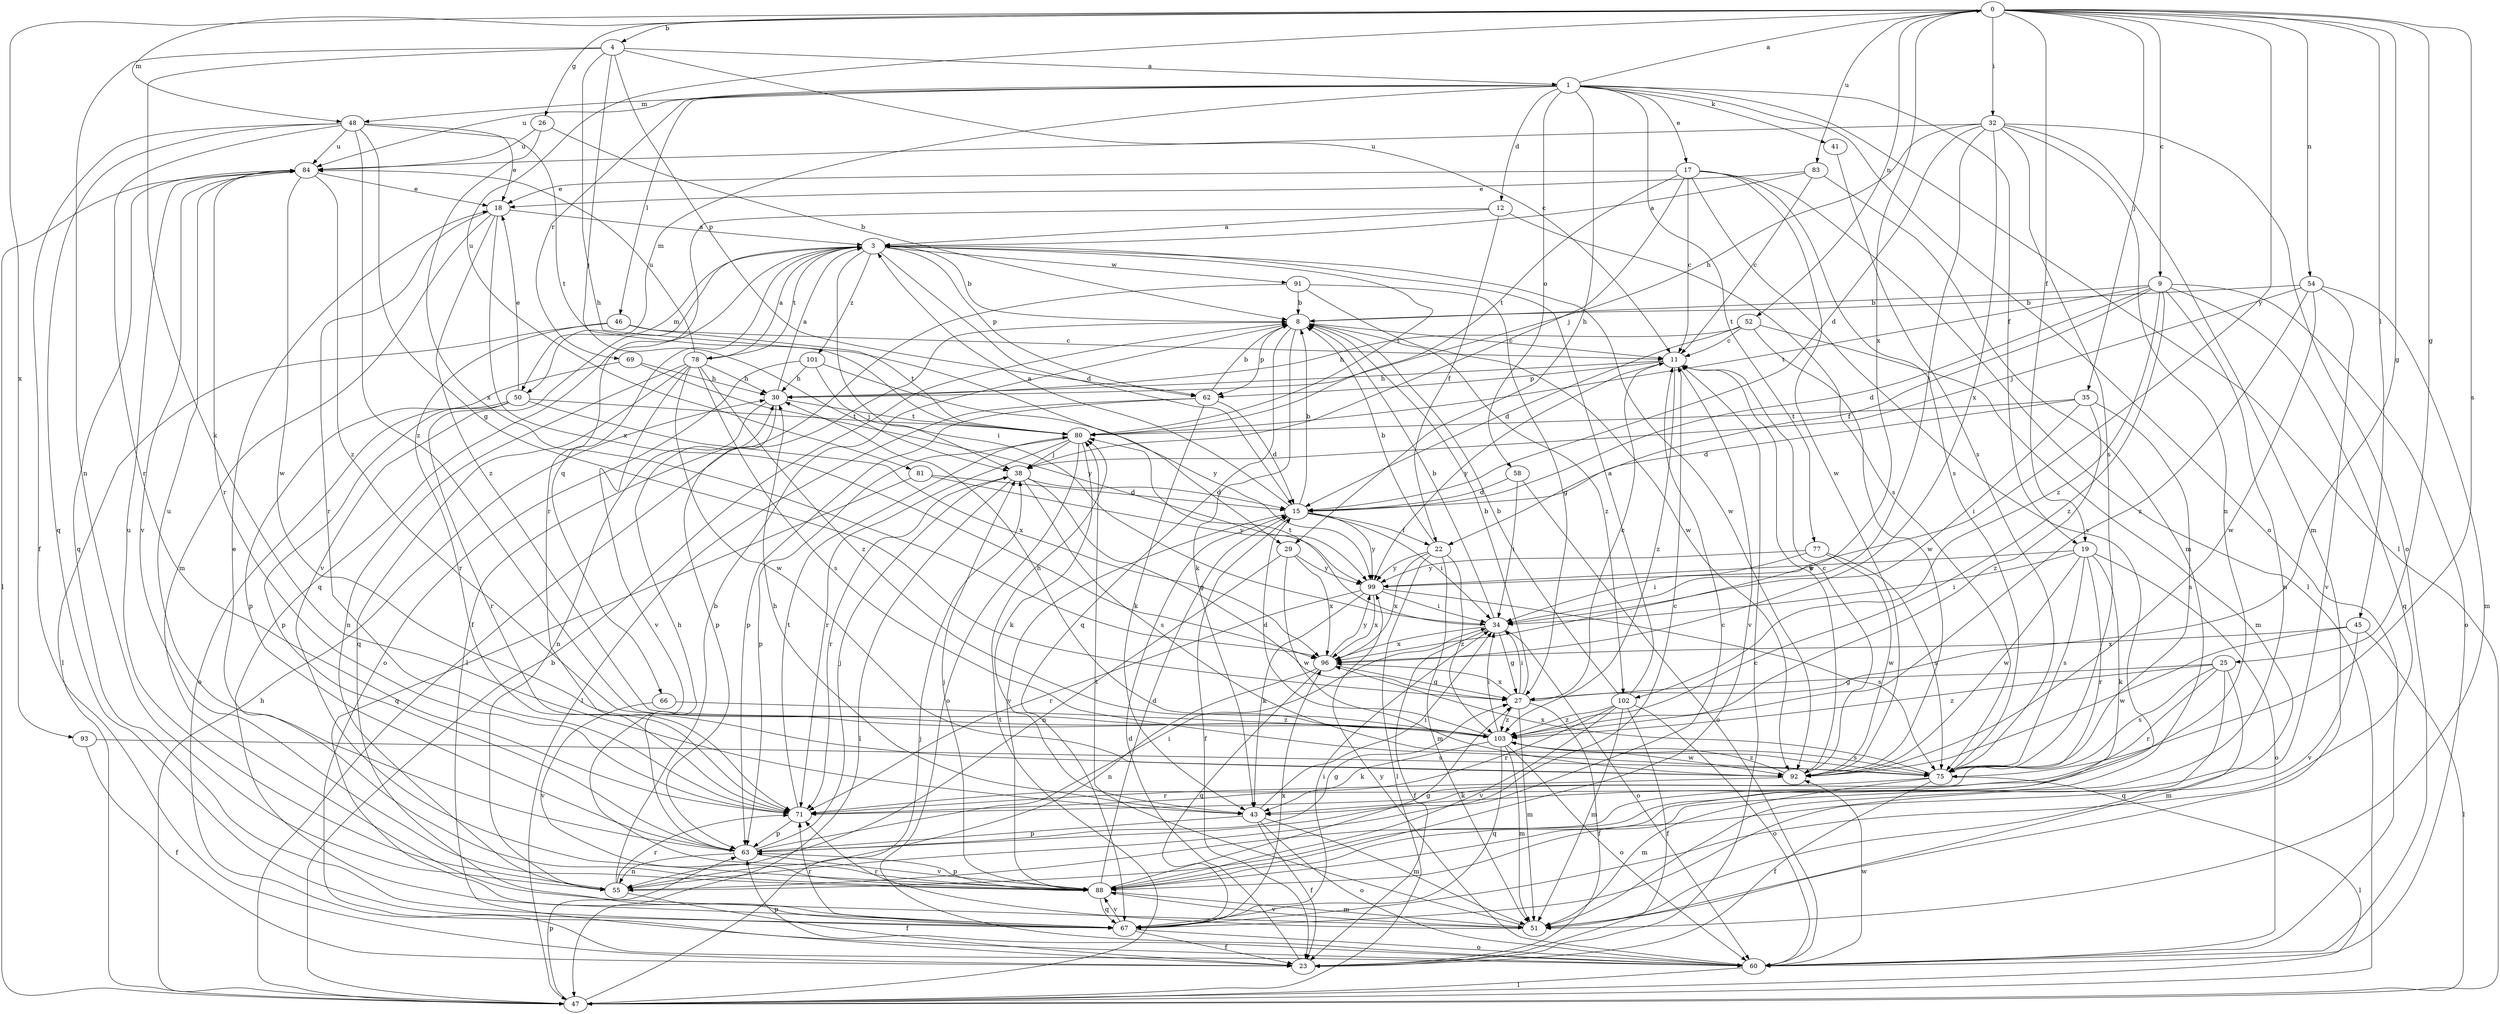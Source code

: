 strict digraph  {
0;
1;
3;
4;
8;
9;
11;
12;
15;
17;
18;
19;
22;
23;
25;
26;
27;
29;
30;
32;
34;
35;
38;
41;
43;
45;
46;
47;
48;
50;
51;
52;
54;
55;
58;
60;
62;
63;
66;
67;
69;
71;
75;
77;
78;
80;
81;
83;
84;
88;
91;
92;
93;
96;
99;
101;
102;
103;
0 -> 4  [label=b];
0 -> 9  [label=c];
0 -> 19  [label=f];
0 -> 25  [label=g];
0 -> 26  [label=g];
0 -> 27  [label=g];
0 -> 32  [label=i];
0 -> 35  [label=j];
0 -> 45  [label=l];
0 -> 48  [label=m];
0 -> 52  [label=n];
0 -> 54  [label=n];
0 -> 75  [label=s];
0 -> 81  [label=u];
0 -> 83  [label=u];
0 -> 93  [label=x];
0 -> 96  [label=x];
0 -> 99  [label=y];
1 -> 0  [label=a];
1 -> 12  [label=d];
1 -> 17  [label=e];
1 -> 19  [label=f];
1 -> 29  [label=h];
1 -> 41  [label=k];
1 -> 46  [label=l];
1 -> 47  [label=l];
1 -> 48  [label=m];
1 -> 50  [label=m];
1 -> 58  [label=o];
1 -> 60  [label=o];
1 -> 69  [label=r];
1 -> 77  [label=t];
1 -> 84  [label=u];
3 -> 8  [label=b];
3 -> 15  [label=d];
3 -> 34  [label=i];
3 -> 50  [label=m];
3 -> 62  [label=p];
3 -> 66  [label=q];
3 -> 67  [label=q];
3 -> 78  [label=t];
3 -> 80  [label=t];
3 -> 88  [label=v];
3 -> 91  [label=w];
3 -> 92  [label=w];
3 -> 101  [label=z];
4 -> 1  [label=a];
4 -> 11  [label=c];
4 -> 29  [label=h];
4 -> 38  [label=j];
4 -> 43  [label=k];
4 -> 55  [label=n];
4 -> 62  [label=p];
8 -> 11  [label=c];
8 -> 43  [label=k];
8 -> 47  [label=l];
8 -> 62  [label=p];
8 -> 67  [label=q];
8 -> 102  [label=z];
9 -> 8  [label=b];
9 -> 15  [label=d];
9 -> 22  [label=f];
9 -> 55  [label=n];
9 -> 60  [label=o];
9 -> 67  [label=q];
9 -> 80  [label=t];
9 -> 102  [label=z];
9 -> 103  [label=z];
11 -> 30  [label=h];
11 -> 62  [label=p];
11 -> 88  [label=v];
11 -> 92  [label=w];
11 -> 99  [label=y];
11 -> 103  [label=z];
12 -> 3  [label=a];
12 -> 22  [label=f];
12 -> 71  [label=r];
12 -> 75  [label=s];
15 -> 3  [label=a];
15 -> 8  [label=b];
15 -> 22  [label=f];
15 -> 23  [label=f];
15 -> 34  [label=i];
15 -> 88  [label=v];
15 -> 99  [label=y];
17 -> 11  [label=c];
17 -> 18  [label=e];
17 -> 38  [label=j];
17 -> 47  [label=l];
17 -> 75  [label=s];
17 -> 80  [label=t];
17 -> 88  [label=v];
17 -> 92  [label=w];
18 -> 3  [label=a];
18 -> 51  [label=m];
18 -> 71  [label=r];
18 -> 96  [label=x];
18 -> 103  [label=z];
19 -> 34  [label=i];
19 -> 43  [label=k];
19 -> 60  [label=o];
19 -> 71  [label=r];
19 -> 75  [label=s];
19 -> 92  [label=w];
19 -> 99  [label=y];
22 -> 8  [label=b];
22 -> 47  [label=l];
22 -> 51  [label=m];
22 -> 96  [label=x];
22 -> 99  [label=y];
22 -> 103  [label=z];
23 -> 11  [label=c];
23 -> 15  [label=d];
25 -> 27  [label=g];
25 -> 51  [label=m];
25 -> 67  [label=q];
25 -> 71  [label=r];
25 -> 75  [label=s];
25 -> 103  [label=z];
26 -> 8  [label=b];
26 -> 84  [label=u];
26 -> 96  [label=x];
27 -> 8  [label=b];
27 -> 11  [label=c];
27 -> 23  [label=f];
27 -> 34  [label=i];
27 -> 51  [label=m];
27 -> 96  [label=x];
27 -> 103  [label=z];
29 -> 55  [label=n];
29 -> 92  [label=w];
29 -> 96  [label=x];
29 -> 99  [label=y];
30 -> 3  [label=a];
30 -> 55  [label=n];
30 -> 63  [label=p];
30 -> 80  [label=t];
32 -> 15  [label=d];
32 -> 30  [label=h];
32 -> 34  [label=i];
32 -> 51  [label=m];
32 -> 55  [label=n];
32 -> 60  [label=o];
32 -> 75  [label=s];
32 -> 84  [label=u];
32 -> 96  [label=x];
34 -> 8  [label=b];
34 -> 23  [label=f];
34 -> 27  [label=g];
34 -> 60  [label=o];
34 -> 80  [label=t];
34 -> 96  [label=x];
35 -> 15  [label=d];
35 -> 34  [label=i];
35 -> 75  [label=s];
35 -> 80  [label=t];
35 -> 103  [label=z];
38 -> 15  [label=d];
38 -> 27  [label=g];
38 -> 47  [label=l];
38 -> 71  [label=r];
38 -> 75  [label=s];
41 -> 75  [label=s];
43 -> 23  [label=f];
43 -> 30  [label=h];
43 -> 34  [label=i];
43 -> 51  [label=m];
43 -> 60  [label=o];
43 -> 63  [label=p];
45 -> 47  [label=l];
45 -> 88  [label=v];
45 -> 92  [label=w];
45 -> 96  [label=x];
46 -> 11  [label=c];
46 -> 47  [label=l];
46 -> 71  [label=r];
46 -> 80  [label=t];
47 -> 8  [label=b];
47 -> 30  [label=h];
47 -> 38  [label=j];
47 -> 63  [label=p];
47 -> 80  [label=t];
48 -> 18  [label=e];
48 -> 23  [label=f];
48 -> 27  [label=g];
48 -> 67  [label=q];
48 -> 71  [label=r];
48 -> 80  [label=t];
48 -> 84  [label=u];
48 -> 103  [label=z];
50 -> 18  [label=e];
50 -> 60  [label=o];
50 -> 63  [label=p];
50 -> 71  [label=r];
50 -> 80  [label=t];
50 -> 96  [label=x];
51 -> 71  [label=r];
51 -> 80  [label=t];
51 -> 88  [label=v];
52 -> 11  [label=c];
52 -> 15  [label=d];
52 -> 30  [label=h];
52 -> 51  [label=m];
52 -> 92  [label=w];
54 -> 8  [label=b];
54 -> 38  [label=j];
54 -> 51  [label=m];
54 -> 88  [label=v];
54 -> 92  [label=w];
54 -> 103  [label=z];
55 -> 8  [label=b];
55 -> 11  [label=c];
55 -> 23  [label=f];
55 -> 71  [label=r];
55 -> 84  [label=u];
58 -> 15  [label=d];
58 -> 34  [label=i];
58 -> 60  [label=o];
60 -> 47  [label=l];
60 -> 63  [label=p];
60 -> 92  [label=w];
60 -> 99  [label=y];
62 -> 8  [label=b];
62 -> 15  [label=d];
62 -> 43  [label=k];
62 -> 47  [label=l];
62 -> 63  [label=p];
63 -> 11  [label=c];
63 -> 27  [label=g];
63 -> 30  [label=h];
63 -> 34  [label=i];
63 -> 38  [label=j];
63 -> 55  [label=n];
63 -> 84  [label=u];
63 -> 88  [label=v];
66 -> 88  [label=v];
66 -> 103  [label=z];
67 -> 23  [label=f];
67 -> 34  [label=i];
67 -> 60  [label=o];
67 -> 71  [label=r];
67 -> 88  [label=v];
67 -> 96  [label=x];
69 -> 30  [label=h];
69 -> 63  [label=p];
69 -> 99  [label=y];
71 -> 63  [label=p];
71 -> 80  [label=t];
75 -> 23  [label=f];
75 -> 43  [label=k];
75 -> 47  [label=l];
75 -> 51  [label=m];
75 -> 96  [label=x];
77 -> 34  [label=i];
77 -> 75  [label=s];
77 -> 92  [label=w];
77 -> 99  [label=y];
78 -> 3  [label=a];
78 -> 30  [label=h];
78 -> 55  [label=n];
78 -> 67  [label=q];
78 -> 75  [label=s];
78 -> 84  [label=u];
78 -> 88  [label=v];
78 -> 92  [label=w];
78 -> 103  [label=z];
80 -> 38  [label=j];
80 -> 43  [label=k];
80 -> 60  [label=o];
80 -> 63  [label=p];
80 -> 71  [label=r];
81 -> 15  [label=d];
81 -> 67  [label=q];
81 -> 99  [label=y];
83 -> 3  [label=a];
83 -> 11  [label=c];
83 -> 18  [label=e];
83 -> 51  [label=m];
84 -> 18  [label=e];
84 -> 47  [label=l];
84 -> 67  [label=q];
84 -> 71  [label=r];
84 -> 88  [label=v];
84 -> 92  [label=w];
84 -> 103  [label=z];
88 -> 15  [label=d];
88 -> 18  [label=e];
88 -> 27  [label=g];
88 -> 38  [label=j];
88 -> 51  [label=m];
88 -> 63  [label=p];
88 -> 67  [label=q];
91 -> 8  [label=b];
91 -> 23  [label=f];
91 -> 27  [label=g];
91 -> 92  [label=w];
92 -> 11  [label=c];
92 -> 71  [label=r];
92 -> 103  [label=z];
93 -> 23  [label=f];
93 -> 75  [label=s];
96 -> 27  [label=g];
96 -> 55  [label=n];
96 -> 67  [label=q];
96 -> 99  [label=y];
99 -> 34  [label=i];
99 -> 43  [label=k];
99 -> 71  [label=r];
99 -> 75  [label=s];
99 -> 96  [label=x];
101 -> 30  [label=h];
101 -> 38  [label=j];
101 -> 60  [label=o];
101 -> 99  [label=y];
102 -> 3  [label=a];
102 -> 8  [label=b];
102 -> 23  [label=f];
102 -> 51  [label=m];
102 -> 60  [label=o];
102 -> 71  [label=r];
102 -> 88  [label=v];
102 -> 103  [label=z];
103 -> 15  [label=d];
103 -> 30  [label=h];
103 -> 34  [label=i];
103 -> 43  [label=k];
103 -> 51  [label=m];
103 -> 60  [label=o];
103 -> 67  [label=q];
103 -> 75  [label=s];
103 -> 92  [label=w];
}
